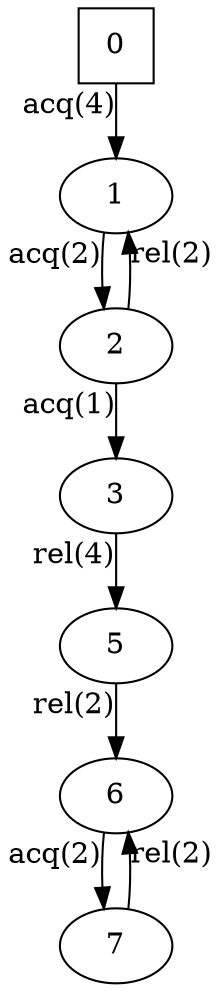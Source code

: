 digraph auto_5{
0[shape=square];
1;
2;
3;
5;
6;
7;
7 -> 6[xlabel="rel(2)"];
1 -> 2[xlabel="acq(2)"];
2 -> 3[xlabel="acq(1)"];
2 -> 1[xlabel="rel(2)"];
3 -> 5[xlabel="rel(4)"];
6 -> 7[xlabel="acq(2)"];
0 -> 1[xlabel="acq(4)"];
5 -> 6[xlabel="rel(2)"];
}
